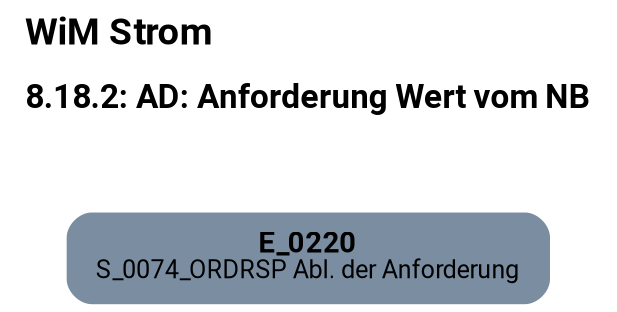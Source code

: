 digraph D {
    labelloc="t";
    label=<<B><FONT POINT-SIZE="18">WiM Strom</FONT></B><BR align="left"/><BR/><B><FONT POINT-SIZE="16">8.18.2: AD: Anforderung Wert vom NB</FONT></B><BR align="left"/><BR/><BR/><BR/>>;
    ratio="compress";
    concentrate=true;
    pack=true;
    rankdir=TB;
    packmode="array";
    size="20,20";
    "Empty" [margin="0.2,0.12", shape=box, style="filled,rounded", penwidth=0.0, fillcolor="#7a8da1", label=<<B>E_0220</B><BR align="center"/><FONT point-size="12">S_0074_ORDRSP Abl. der Anforderung</FONT><BR align="center"/>>, fontname="Roboto, sans-serif"];


    bgcolor="transparent";
fontname="Roboto, sans-serif";
}